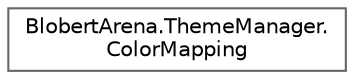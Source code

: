 digraph "Graphical Class Hierarchy"
{
 // LATEX_PDF_SIZE
  bgcolor="transparent";
  edge [fontname=Helvetica,fontsize=10,labelfontname=Helvetica,labelfontsize=10];
  node [fontname=Helvetica,fontsize=10,shape=box,height=0.2,width=0.4];
  rankdir="LR";
  Node0 [id="Node000000",label="BlobertArena.ThemeManager.\lColorMapping",height=0.2,width=0.4,color="grey40", fillcolor="white", style="filled",URL="$struct_blobert_arena_1_1_theme_manager_1_1_color_mapping.html",tooltip=" "];
}
